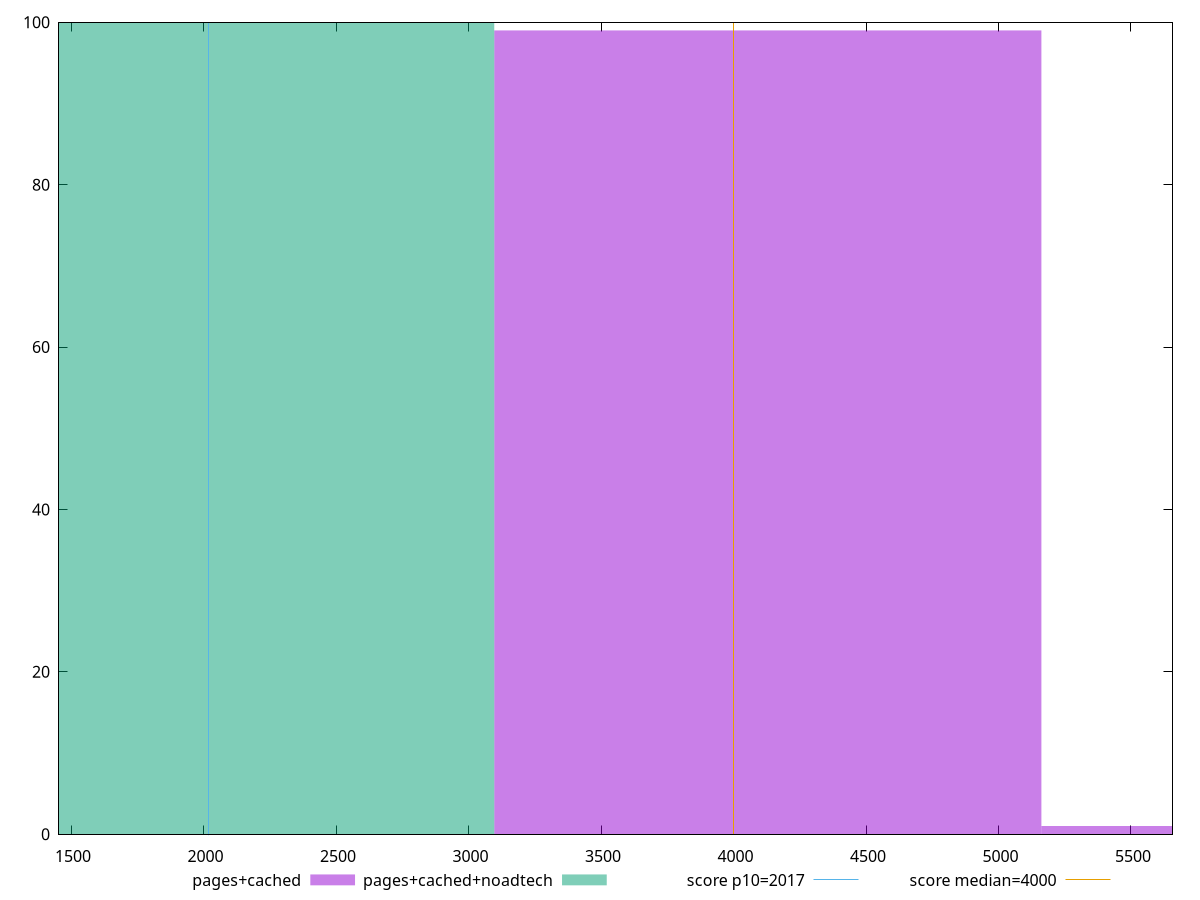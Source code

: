 reset

$pagesCached <<EOF
4129.51283638918 99
6194.26925458377 1
EOF

$pagesCachedNoadtech <<EOF
2064.75641819459 100
EOF

set key outside below
set boxwidth 2064.75641819459
set xrange [1454.6440000000011:5656.6159999999945]
set yrange [0:100]
set trange [0:100]
set style fill transparent solid 0.5 noborder

set parametric
set terminal svg size 640, 500 enhanced background rgb 'white'
set output "report_00025_2021-02-22T21:38:55.199Z/mainthread-work-breakdown/comparison/histogram/1_vs_2.svg"

plot $pagesCached title "pages+cached" with boxes, \
     $pagesCachedNoadtech title "pages+cached+noadtech" with boxes, \
     2017,t title "score p10=2017", \
     4000,t title "score median=4000"

reset
